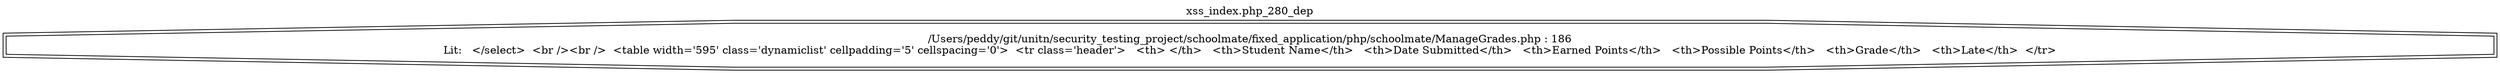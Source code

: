digraph cfg {
  label="xss_index.php_280_dep";
  labelloc=t;
  n1 [shape=doubleoctagon, label="/Users/peddy/git/unitn/security_testing_project/schoolmate/fixed_application/php/schoolmate/ManageGrades.php : 186\nLit:   </select>  <br /><br />  <table width='595' class='dynamiclist' cellpadding='5' cellspacing='0'>  <tr class='header'>   <th>&nbsp;</th>   <th>Student Name</th>   <th>Date Submitted</th>   <th>Earned Points</th>   <th>Possible Points</th>   <th>Grade</th>   <th>Late</th>  </tr>\n"];
}
